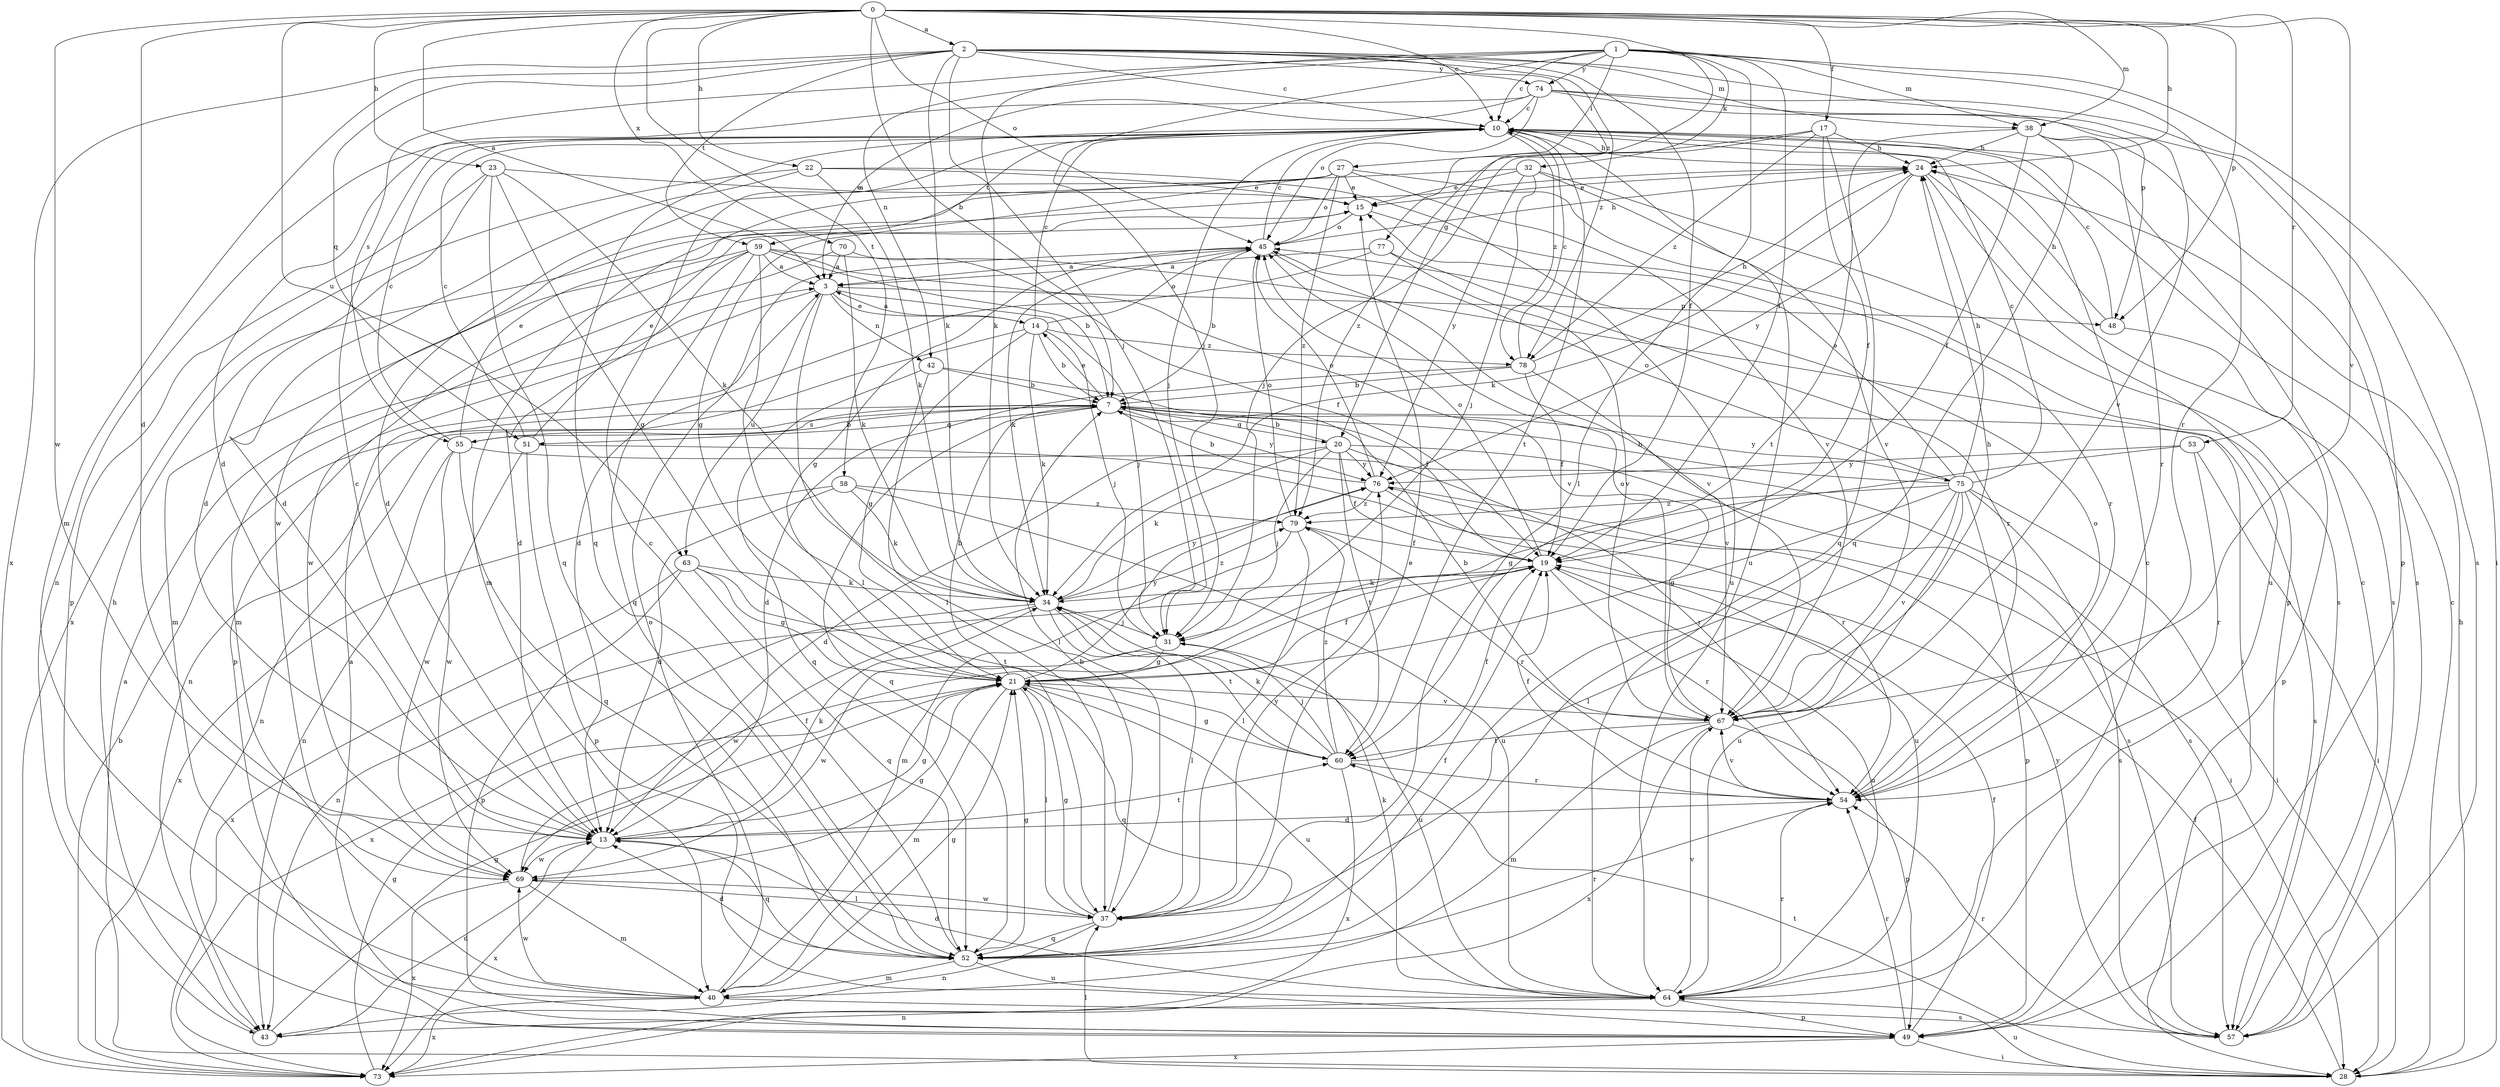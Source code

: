 strict digraph  {
0;
1;
2;
3;
7;
10;
13;
14;
15;
17;
19;
20;
21;
22;
23;
24;
27;
28;
31;
32;
34;
37;
38;
40;
42;
43;
45;
48;
49;
51;
52;
53;
54;
55;
57;
58;
59;
60;
63;
64;
67;
69;
70;
73;
74;
75;
76;
77;
78;
79;
0 -> 2  [label=a];
0 -> 3  [label=a];
0 -> 7  [label=b];
0 -> 10  [label=c];
0 -> 13  [label=d];
0 -> 17  [label=f];
0 -> 20  [label=g];
0 -> 22  [label=h];
0 -> 23  [label=h];
0 -> 24  [label=h];
0 -> 38  [label=m];
0 -> 45  [label=o];
0 -> 48  [label=p];
0 -> 53  [label=r];
0 -> 58  [label=t];
0 -> 63  [label=u];
0 -> 67  [label=v];
0 -> 69  [label=w];
0 -> 70  [label=x];
1 -> 10  [label=c];
1 -> 19  [label=f];
1 -> 27  [label=i];
1 -> 28  [label=i];
1 -> 31  [label=j];
1 -> 32  [label=k];
1 -> 34  [label=k];
1 -> 37  [label=l];
1 -> 38  [label=m];
1 -> 42  [label=n];
1 -> 54  [label=r];
1 -> 55  [label=s];
1 -> 74  [label=y];
2 -> 10  [label=c];
2 -> 19  [label=f];
2 -> 31  [label=j];
2 -> 34  [label=k];
2 -> 38  [label=m];
2 -> 40  [label=m];
2 -> 48  [label=p];
2 -> 51  [label=q];
2 -> 59  [label=t];
2 -> 73  [label=x];
2 -> 74  [label=y];
2 -> 77  [label=z];
2 -> 78  [label=z];
3 -> 14  [label=e];
3 -> 31  [label=j];
3 -> 37  [label=l];
3 -> 42  [label=n];
3 -> 48  [label=p];
3 -> 49  [label=p];
3 -> 63  [label=u];
7 -> 14  [label=e];
7 -> 20  [label=g];
7 -> 43  [label=n];
7 -> 51  [label=q];
7 -> 52  [label=q];
7 -> 55  [label=s];
7 -> 57  [label=s];
7 -> 75  [label=y];
7 -> 76  [label=y];
10 -> 24  [label=h];
10 -> 31  [label=j];
10 -> 43  [label=n];
10 -> 52  [label=q];
10 -> 59  [label=t];
10 -> 60  [label=t];
10 -> 64  [label=u];
10 -> 78  [label=z];
13 -> 10  [label=c];
13 -> 21  [label=g];
13 -> 34  [label=k];
13 -> 52  [label=q];
13 -> 60  [label=t];
13 -> 69  [label=w];
13 -> 73  [label=x];
14 -> 3  [label=a];
14 -> 7  [label=b];
14 -> 10  [label=c];
14 -> 21  [label=g];
14 -> 31  [label=j];
14 -> 34  [label=k];
14 -> 43  [label=n];
14 -> 45  [label=o];
14 -> 78  [label=z];
15 -> 45  [label=o];
15 -> 54  [label=r];
17 -> 19  [label=f];
17 -> 24  [label=h];
17 -> 31  [label=j];
17 -> 52  [label=q];
17 -> 78  [label=z];
17 -> 79  [label=z];
19 -> 34  [label=k];
19 -> 43  [label=n];
19 -> 45  [label=o];
19 -> 54  [label=r];
19 -> 64  [label=u];
20 -> 7  [label=b];
20 -> 13  [label=d];
20 -> 19  [label=f];
20 -> 31  [label=j];
20 -> 34  [label=k];
20 -> 54  [label=r];
20 -> 57  [label=s];
20 -> 60  [label=t];
20 -> 76  [label=y];
21 -> 7  [label=b];
21 -> 19  [label=f];
21 -> 37  [label=l];
21 -> 40  [label=m];
21 -> 52  [label=q];
21 -> 64  [label=u];
21 -> 67  [label=v];
21 -> 76  [label=y];
22 -> 13  [label=d];
22 -> 15  [label=e];
22 -> 34  [label=k];
22 -> 64  [label=u];
22 -> 73  [label=x];
23 -> 13  [label=d];
23 -> 15  [label=e];
23 -> 21  [label=g];
23 -> 34  [label=k];
23 -> 49  [label=p];
23 -> 52  [label=q];
24 -> 15  [label=e];
24 -> 34  [label=k];
24 -> 57  [label=s];
24 -> 64  [label=u];
24 -> 76  [label=y];
27 -> 13  [label=d];
27 -> 15  [label=e];
27 -> 21  [label=g];
27 -> 40  [label=m];
27 -> 45  [label=o];
27 -> 49  [label=p];
27 -> 67  [label=v];
27 -> 79  [label=z];
28 -> 3  [label=a];
28 -> 10  [label=c];
28 -> 19  [label=f];
28 -> 24  [label=h];
28 -> 37  [label=l];
28 -> 60  [label=t];
28 -> 64  [label=u];
31 -> 21  [label=g];
31 -> 64  [label=u];
31 -> 69  [label=w];
32 -> 15  [label=e];
32 -> 31  [label=j];
32 -> 57  [label=s];
32 -> 67  [label=v];
32 -> 69  [label=w];
32 -> 76  [label=y];
34 -> 31  [label=j];
34 -> 37  [label=l];
34 -> 60  [label=t];
34 -> 69  [label=w];
34 -> 73  [label=x];
34 -> 76  [label=y];
34 -> 79  [label=z];
37 -> 7  [label=b];
37 -> 15  [label=e];
37 -> 21  [label=g];
37 -> 43  [label=n];
37 -> 52  [label=q];
37 -> 69  [label=w];
37 -> 76  [label=y];
38 -> 19  [label=f];
38 -> 24  [label=h];
38 -> 52  [label=q];
38 -> 54  [label=r];
38 -> 57  [label=s];
38 -> 60  [label=t];
40 -> 21  [label=g];
40 -> 45  [label=o];
40 -> 57  [label=s];
40 -> 69  [label=w];
40 -> 73  [label=x];
42 -> 7  [label=b];
42 -> 19  [label=f];
42 -> 37  [label=l];
42 -> 52  [label=q];
43 -> 13  [label=d];
43 -> 21  [label=g];
43 -> 24  [label=h];
45 -> 3  [label=a];
45 -> 7  [label=b];
45 -> 10  [label=c];
45 -> 21  [label=g];
45 -> 24  [label=h];
45 -> 34  [label=k];
45 -> 67  [label=v];
48 -> 10  [label=c];
48 -> 24  [label=h];
48 -> 49  [label=p];
49 -> 3  [label=a];
49 -> 19  [label=f];
49 -> 28  [label=i];
49 -> 54  [label=r];
49 -> 73  [label=x];
51 -> 10  [label=c];
51 -> 15  [label=e];
51 -> 49  [label=p];
51 -> 54  [label=r];
51 -> 69  [label=w];
52 -> 10  [label=c];
52 -> 13  [label=d];
52 -> 19  [label=f];
52 -> 21  [label=g];
52 -> 40  [label=m];
52 -> 54  [label=r];
52 -> 64  [label=u];
53 -> 21  [label=g];
53 -> 28  [label=i];
53 -> 54  [label=r];
53 -> 76  [label=y];
54 -> 13  [label=d];
54 -> 19  [label=f];
54 -> 45  [label=o];
54 -> 67  [label=v];
55 -> 7  [label=b];
55 -> 10  [label=c];
55 -> 15  [label=e];
55 -> 43  [label=n];
55 -> 52  [label=q];
55 -> 57  [label=s];
55 -> 69  [label=w];
57 -> 10  [label=c];
57 -> 54  [label=r];
57 -> 76  [label=y];
58 -> 13  [label=d];
58 -> 34  [label=k];
58 -> 64  [label=u];
58 -> 73  [label=x];
58 -> 79  [label=z];
59 -> 3  [label=a];
59 -> 7  [label=b];
59 -> 13  [label=d];
59 -> 28  [label=i];
59 -> 37  [label=l];
59 -> 40  [label=m];
59 -> 52  [label=q];
59 -> 67  [label=v];
59 -> 69  [label=w];
60 -> 19  [label=f];
60 -> 21  [label=g];
60 -> 31  [label=j];
60 -> 34  [label=k];
60 -> 54  [label=r];
60 -> 73  [label=x];
60 -> 79  [label=z];
63 -> 21  [label=g];
63 -> 34  [label=k];
63 -> 49  [label=p];
63 -> 52  [label=q];
63 -> 60  [label=t];
63 -> 73  [label=x];
64 -> 10  [label=c];
64 -> 13  [label=d];
64 -> 34  [label=k];
64 -> 43  [label=n];
64 -> 49  [label=p];
64 -> 54  [label=r];
64 -> 67  [label=v];
67 -> 7  [label=b];
67 -> 24  [label=h];
67 -> 40  [label=m];
67 -> 45  [label=o];
67 -> 49  [label=p];
67 -> 60  [label=t];
67 -> 73  [label=x];
69 -> 19  [label=f];
69 -> 21  [label=g];
69 -> 37  [label=l];
69 -> 40  [label=m];
69 -> 73  [label=x];
70 -> 3  [label=a];
70 -> 19  [label=f];
70 -> 34  [label=k];
70 -> 40  [label=m];
73 -> 7  [label=b];
73 -> 21  [label=g];
74 -> 3  [label=a];
74 -> 10  [label=c];
74 -> 13  [label=d];
74 -> 45  [label=o];
74 -> 49  [label=p];
74 -> 57  [label=s];
74 -> 67  [label=v];
75 -> 7  [label=b];
75 -> 10  [label=c];
75 -> 15  [label=e];
75 -> 21  [label=g];
75 -> 24  [label=h];
75 -> 28  [label=i];
75 -> 37  [label=l];
75 -> 45  [label=o];
75 -> 49  [label=p];
75 -> 57  [label=s];
75 -> 64  [label=u];
75 -> 67  [label=v];
75 -> 79  [label=z];
76 -> 7  [label=b];
76 -> 28  [label=i];
76 -> 45  [label=o];
76 -> 64  [label=u];
76 -> 79  [label=z];
77 -> 3  [label=a];
77 -> 13  [label=d];
77 -> 54  [label=r];
77 -> 67  [label=v];
78 -> 7  [label=b];
78 -> 10  [label=c];
78 -> 13  [label=d];
78 -> 19  [label=f];
78 -> 24  [label=h];
78 -> 67  [label=v];
79 -> 19  [label=f];
79 -> 37  [label=l];
79 -> 40  [label=m];
79 -> 45  [label=o];
79 -> 54  [label=r];
}
